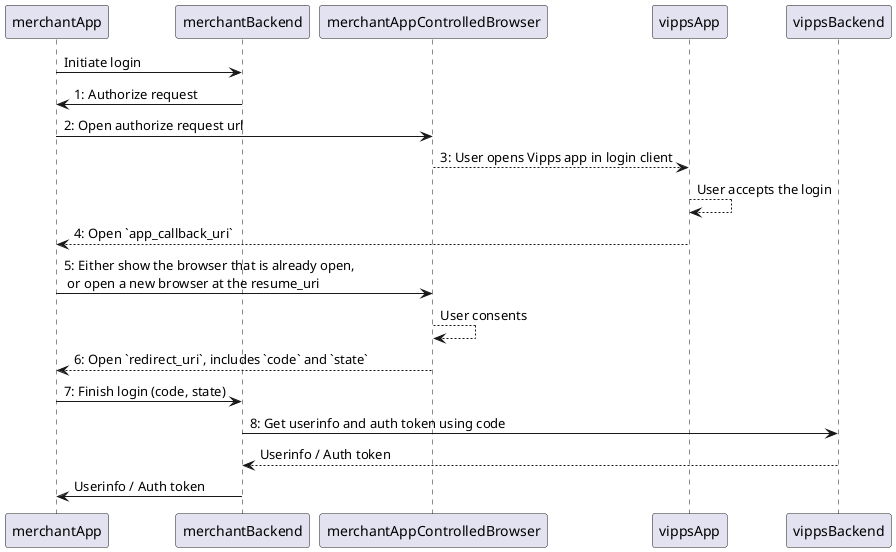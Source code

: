 @startuml component

merchantApp -> merchantBackend : Initiate login
merchantBackend -> merchantApp: 1: Authorize request
merchantApp -> merchantAppControlledBrowser : 2: Open authorize request url
merchantAppControlledBrowser --> vippsApp : 3: User opens Vipps app in login client
vippsApp --> vippsApp: User accepts the login
vippsApp --> merchantApp : 4: Open `app_callback_uri`
merchantApp -> merchantAppControlledBrowser : 5: Either show the browser that is already open,\n\
 or open a new browser at the resume_uri
merchantAppControlledBrowser --> merchantAppControlledBrowser: User consents
merchantAppControlledBrowser --> merchantApp : 6: Open `redirect_uri`, includes `code` and `state`
merchantApp -> merchantBackend : 7: Finish login (code, state)
merchantBackend -> vippsBackend : 8: Get userinfo and auth token using code
vippsBackend --> merchantBackend : Userinfo / Auth token
merchantBackend -> merchantApp : Userinfo / Auth token

@enduml